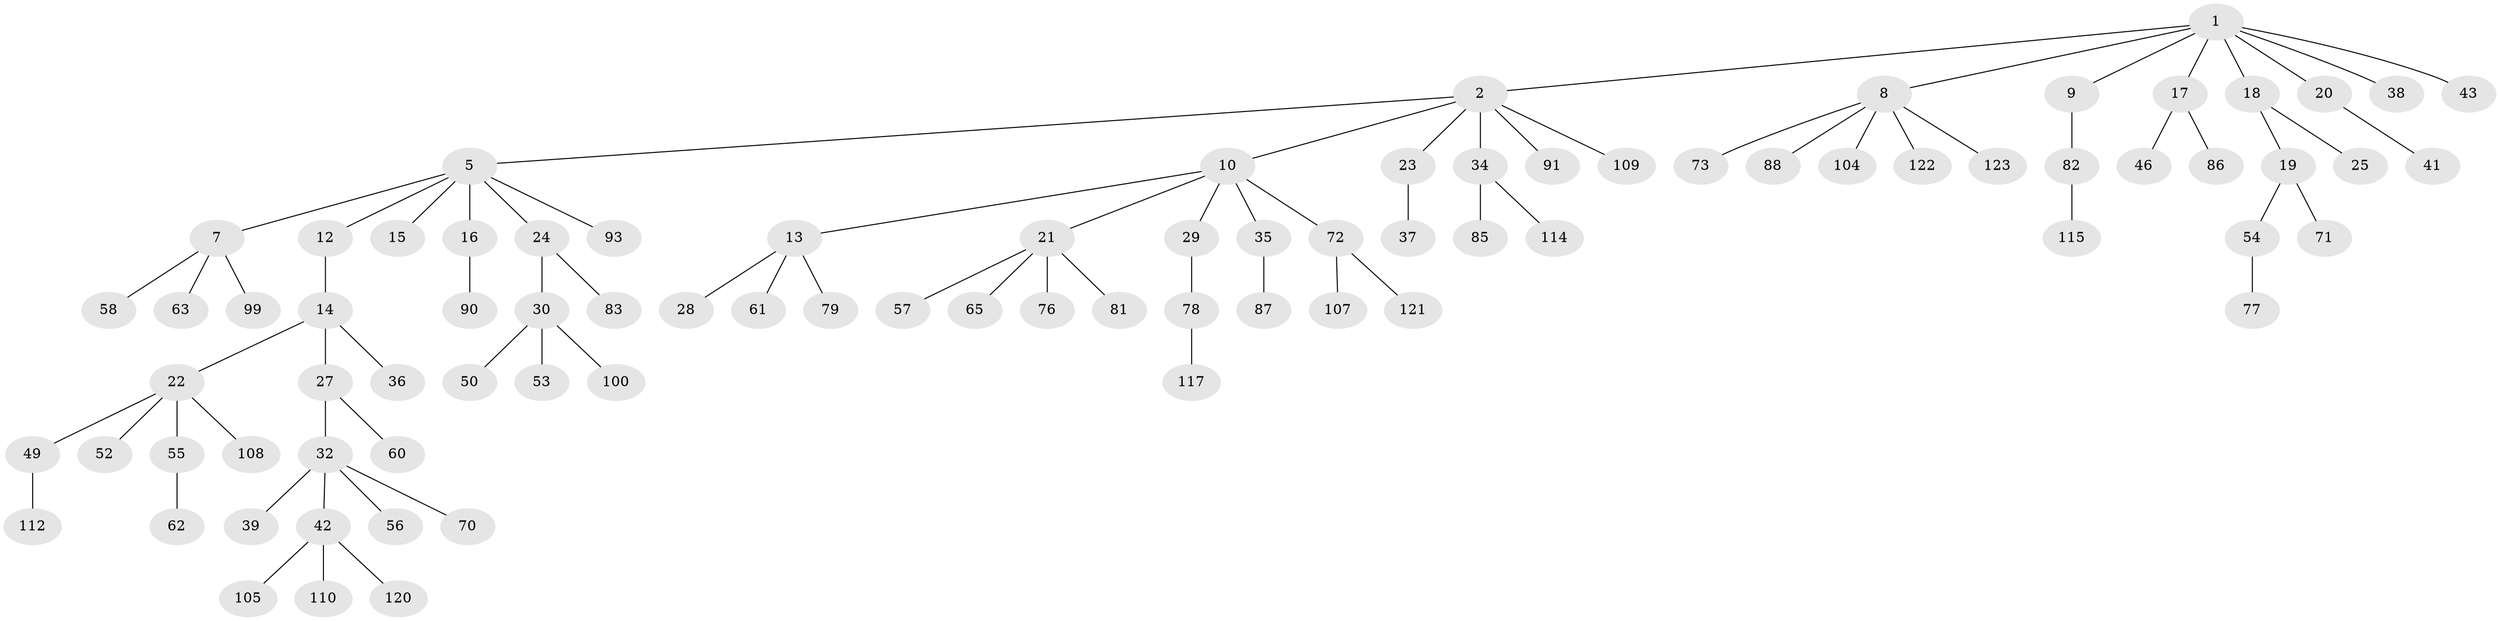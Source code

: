 // Generated by graph-tools (version 1.1) at 2025/52/02/27/25 19:52:12]
// undirected, 84 vertices, 83 edges
graph export_dot {
graph [start="1"]
  node [color=gray90,style=filled];
  1 [super="+3"];
  2 [super="+4"];
  5 [super="+6"];
  7 [super="+45"];
  8 [super="+11"];
  9;
  10 [super="+74"];
  12 [super="+113"];
  13 [super="+124"];
  14 [super="+95"];
  15 [super="+75"];
  16 [super="+89"];
  17;
  18 [super="+125"];
  19 [super="+44"];
  20 [super="+31"];
  21 [super="+48"];
  22 [super="+26"];
  23 [super="+33"];
  24 [super="+47"];
  25;
  27 [super="+111"];
  28;
  29 [super="+40"];
  30 [super="+102"];
  32 [super="+84"];
  34 [super="+59"];
  35;
  36;
  37;
  38 [super="+96"];
  39 [super="+64"];
  41;
  42 [super="+67"];
  43 [super="+69"];
  46;
  49 [super="+80"];
  50 [super="+51"];
  52 [super="+66"];
  53;
  54 [super="+68"];
  55;
  56 [super="+119"];
  57 [super="+106"];
  58;
  60;
  61;
  62 [super="+101"];
  63;
  65;
  70;
  71;
  72 [super="+116"];
  73;
  76;
  77;
  78 [super="+118"];
  79;
  81;
  82;
  83 [super="+92"];
  85 [super="+94"];
  86 [super="+98"];
  87 [super="+103"];
  88;
  90;
  91;
  93 [super="+97"];
  99;
  100;
  104;
  105;
  107;
  108;
  109;
  110;
  112;
  114;
  115;
  117;
  120;
  121;
  122;
  123;
  1 -- 2;
  1 -- 18;
  1 -- 17;
  1 -- 20;
  1 -- 38;
  1 -- 8;
  1 -- 9;
  1 -- 43;
  2 -- 5;
  2 -- 23;
  2 -- 34;
  2 -- 109;
  2 -- 91;
  2 -- 10;
  5 -- 12;
  5 -- 15;
  5 -- 16;
  5 -- 24;
  5 -- 93;
  5 -- 7;
  7 -- 58;
  7 -- 99;
  7 -- 63;
  8 -- 73;
  8 -- 88;
  8 -- 122;
  8 -- 123;
  8 -- 104;
  9 -- 82;
  10 -- 13;
  10 -- 21;
  10 -- 29;
  10 -- 35;
  10 -- 72;
  12 -- 14;
  13 -- 28;
  13 -- 61;
  13 -- 79;
  14 -- 22;
  14 -- 27;
  14 -- 36;
  16 -- 90;
  17 -- 46;
  17 -- 86;
  18 -- 19;
  18 -- 25;
  19 -- 54;
  19 -- 71;
  20 -- 41;
  21 -- 65;
  21 -- 81;
  21 -- 57;
  21 -- 76;
  22 -- 49;
  22 -- 108;
  22 -- 52;
  22 -- 55;
  23 -- 37;
  24 -- 30;
  24 -- 83;
  27 -- 32;
  27 -- 60;
  29 -- 78;
  30 -- 50;
  30 -- 53;
  30 -- 100;
  32 -- 39;
  32 -- 42;
  32 -- 56;
  32 -- 70;
  34 -- 85;
  34 -- 114;
  35 -- 87;
  42 -- 105;
  42 -- 110;
  42 -- 120;
  49 -- 112;
  54 -- 77;
  55 -- 62;
  72 -- 107;
  72 -- 121;
  78 -- 117;
  82 -- 115;
}
